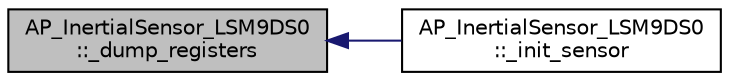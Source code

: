 digraph "AP_InertialSensor_LSM9DS0::_dump_registers"
{
 // INTERACTIVE_SVG=YES
  edge [fontname="Helvetica",fontsize="10",labelfontname="Helvetica",labelfontsize="10"];
  node [fontname="Helvetica",fontsize="10",shape=record];
  rankdir="LR";
  Node1 [label="AP_InertialSensor_LSM9DS0\l::_dump_registers",height=0.2,width=0.4,color="black", fillcolor="grey75", style="filled" fontcolor="black"];
  Node1 -> Node2 [dir="back",color="midnightblue",fontsize="10",style="solid",fontname="Helvetica"];
  Node2 [label="AP_InertialSensor_LSM9DS0\l::_init_sensor",height=0.2,width=0.4,color="black", fillcolor="white", style="filled",URL="$classAP__InertialSensor__LSM9DS0.html#a1047cd97a910ee344c829084b700e10b"];
}
